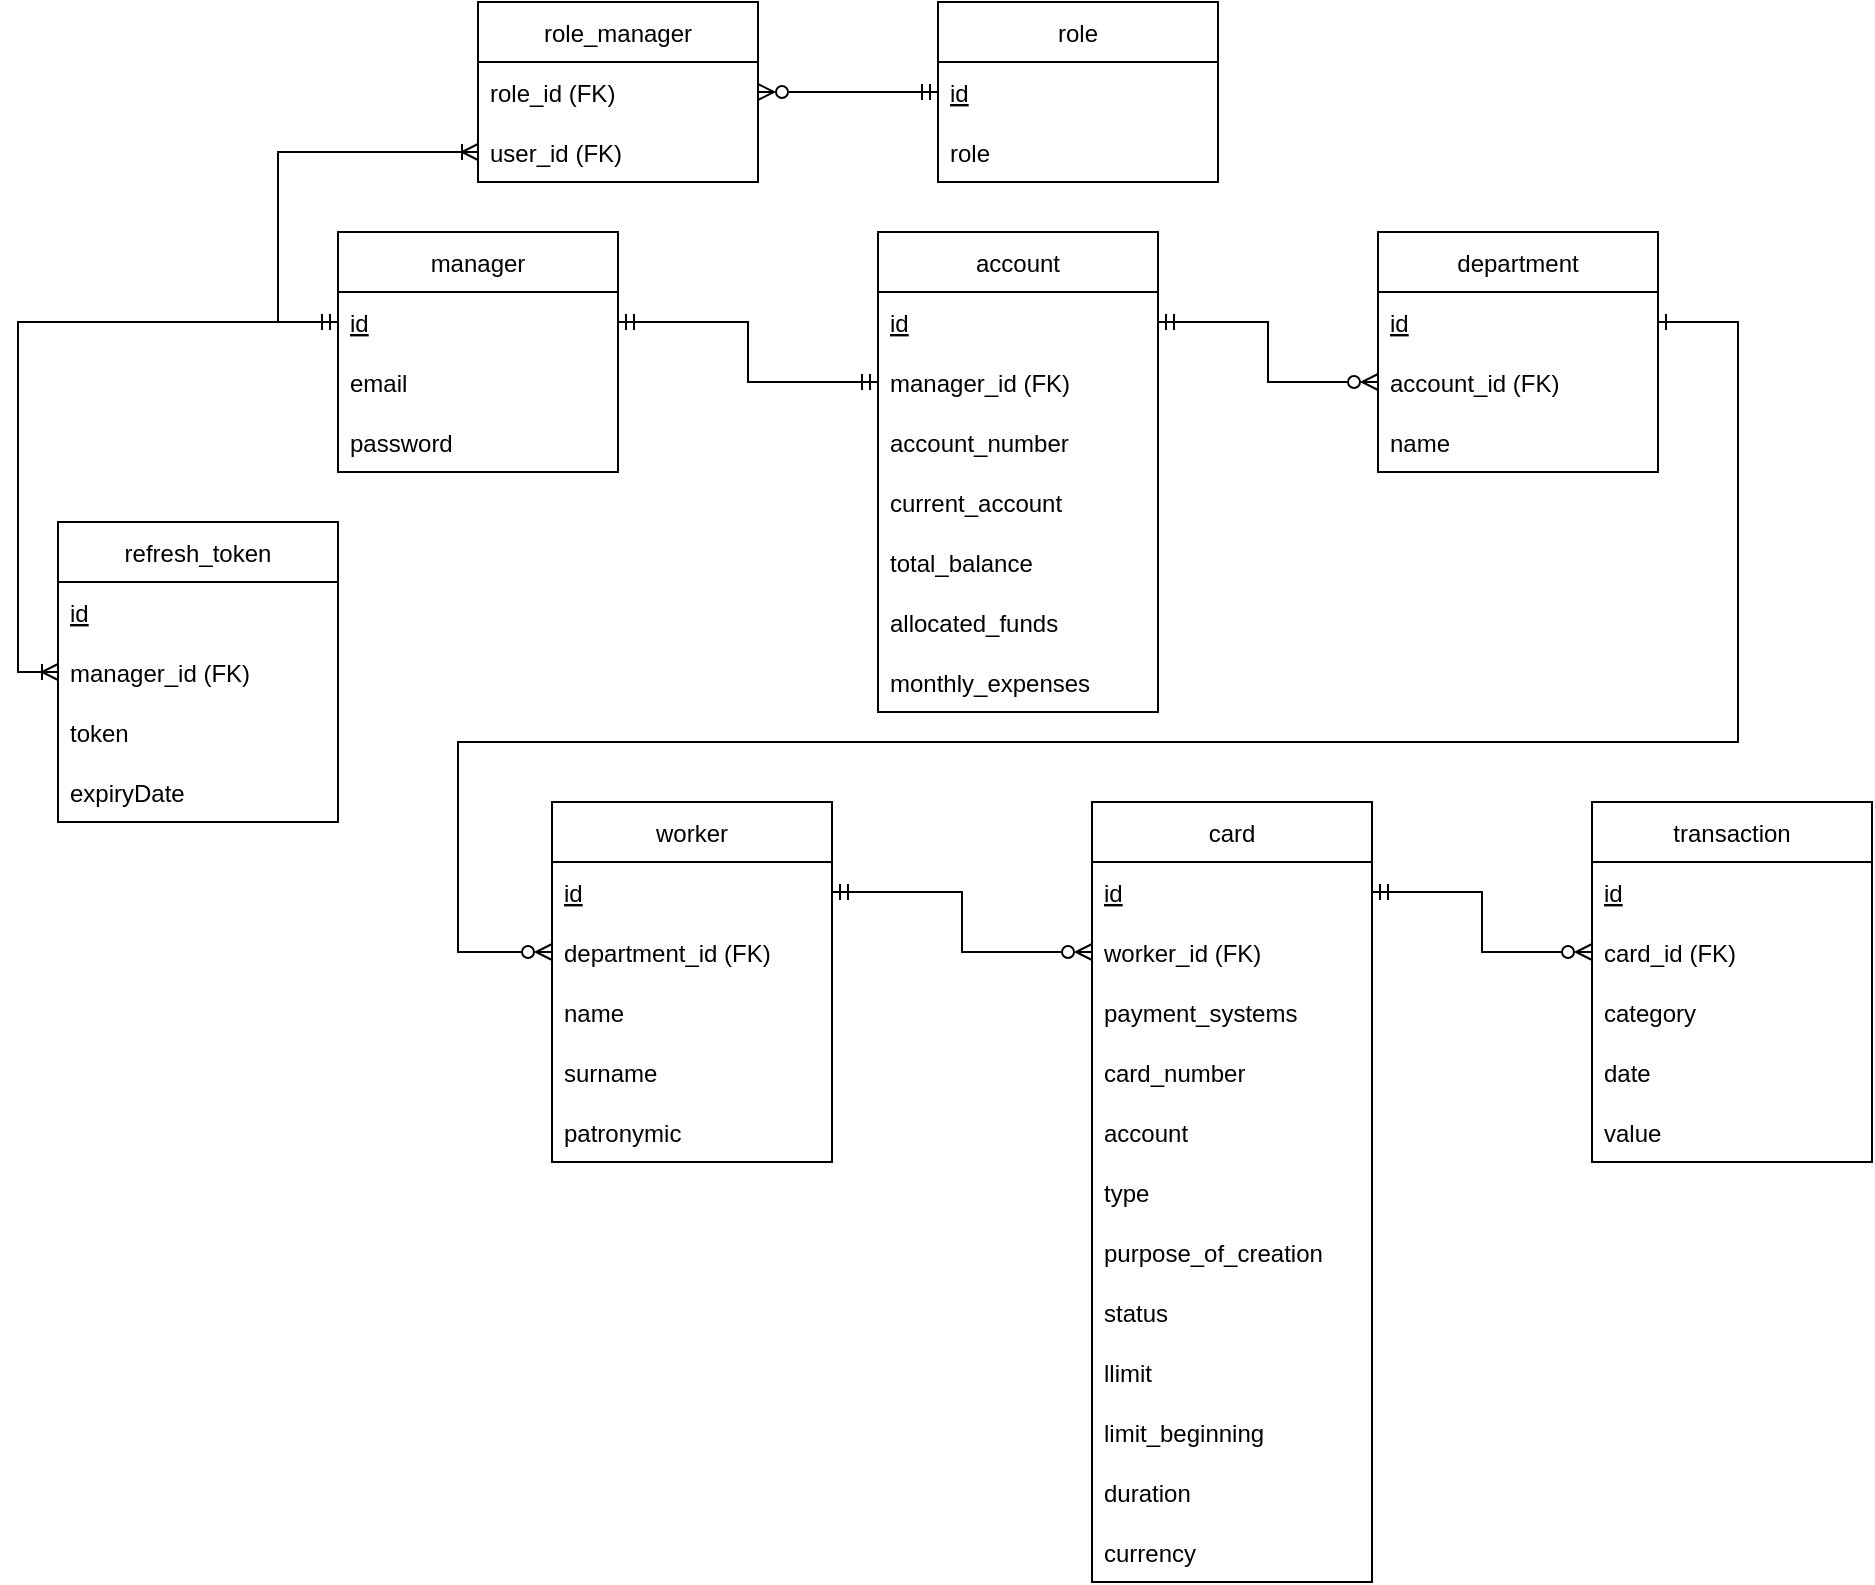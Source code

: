 <mxfile version="15.8.8" type="device"><diagram id="fV8NuC_IhSABXQQTqn1Q" name="Page-1"><mxGraphModel dx="2489" dy="1965" grid="1" gridSize="10" guides="1" tooltips="1" connect="1" arrows="1" fold="1" page="1" pageScale="1" pageWidth="827" pageHeight="1169" math="0" shadow="0"><root><mxCell id="0"/><mxCell id="1" parent="0"/><mxCell id="YcEs4hc1Zq2aLNJtnhcE-54" style="edgeStyle=orthogonalEdgeStyle;rounded=0;orthogonalLoop=1;jettySize=auto;html=1;entryX=0;entryY=0.5;entryDx=0;entryDy=0;startArrow=ERmandOne;startFill=0;exitX=1;exitY=0.5;exitDx=0;exitDy=0;endArrow=ERmandOne;endFill=0;" parent="1" source="EOYDnTgEc_vNznU8tial-6" target="YcEs4hc1Zq2aLNJtnhcE-50" edge="1"><mxGeometry relative="1" as="geometry"/></mxCell><mxCell id="1jyUmRkL_I3DHBVLjQzw-10" style="edgeStyle=orthogonalEdgeStyle;rounded=0;orthogonalLoop=1;jettySize=auto;html=1;exitX=0;exitY=0.5;exitDx=0;exitDy=0;startArrow=ERmandOne;startFill=0;endArrow=ERoneToMany;endFill=0;entryX=0;entryY=0.5;entryDx=0;entryDy=0;" edge="1" parent="1" source="EOYDnTgEc_vNznU8tial-6" target="1jyUmRkL_I3DHBVLjQzw-7"><mxGeometry relative="1" as="geometry"><mxPoint x="130" y="-35" as="targetPoint"/><Array as="points"><mxPoint x="30" y="80"/><mxPoint x="30" y="-5"/></Array></mxGeometry></mxCell><mxCell id="1jyUmRkL_I3DHBVLjQzw-16" style="edgeStyle=orthogonalEdgeStyle;rounded=0;orthogonalLoop=1;jettySize=auto;html=1;entryX=0;entryY=0.5;entryDx=0;entryDy=0;startArrow=ERmandOne;startFill=0;endArrow=ERoneToMany;endFill=0;exitX=0;exitY=0.5;exitDx=0;exitDy=0;" edge="1" parent="1" source="EOYDnTgEc_vNznU8tial-6" target="1jyUmRkL_I3DHBVLjQzw-13"><mxGeometry relative="1" as="geometry"/></mxCell><mxCell id="YcEs4hc1Zq2aLNJtnhcE-1" value="manager" style="swimlane;fontStyle=0;childLayout=stackLayout;horizontal=1;startSize=30;horizontalStack=0;resizeParent=1;resizeParentMax=0;resizeLast=0;collapsible=1;marginBottom=0;" parent="1" vertex="1"><mxGeometry x="60" y="35" width="140" height="120" as="geometry"/></mxCell><mxCell id="EOYDnTgEc_vNznU8tial-6" value="id" style="text;strokeColor=none;fillColor=none;align=left;verticalAlign=middle;spacingLeft=4;spacingRight=4;overflow=hidden;points=[[0,0.5],[1,0.5]];portConstraint=eastwest;rotatable=0;fontStyle=4" parent="YcEs4hc1Zq2aLNJtnhcE-1" vertex="1"><mxGeometry y="30" width="140" height="30" as="geometry"/></mxCell><mxCell id="YcEs4hc1Zq2aLNJtnhcE-3" value="email" style="text;strokeColor=none;fillColor=none;align=left;verticalAlign=middle;spacingLeft=4;spacingRight=4;overflow=hidden;points=[[0,0.5],[1,0.5]];portConstraint=eastwest;rotatable=0;" parent="YcEs4hc1Zq2aLNJtnhcE-1" vertex="1"><mxGeometry y="60" width="140" height="30" as="geometry"/></mxCell><mxCell id="YcEs4hc1Zq2aLNJtnhcE-4" value="password" style="text;strokeColor=none;fillColor=none;align=left;verticalAlign=middle;spacingLeft=4;spacingRight=4;overflow=hidden;points=[[0,0.5],[1,0.5]];portConstraint=eastwest;rotatable=0;" parent="YcEs4hc1Zq2aLNJtnhcE-1" vertex="1"><mxGeometry y="90" width="140" height="30" as="geometry"/></mxCell><mxCell id="YcEs4hc1Zq2aLNJtnhcE-33" value="card" style="swimlane;fontStyle=0;childLayout=stackLayout;horizontal=1;startSize=30;horizontalStack=0;resizeParent=1;resizeParentMax=0;resizeLast=0;collapsible=1;marginBottom=0;" parent="1" vertex="1"><mxGeometry x="437" y="320" width="140" height="390" as="geometry"/></mxCell><mxCell id="YcEs4hc1Zq2aLNJtnhcE-34" value="id" style="text;strokeColor=none;fillColor=none;align=left;verticalAlign=middle;spacingLeft=4;spacingRight=4;overflow=hidden;points=[[0,0.5],[1,0.5]];portConstraint=eastwest;rotatable=0;fontStyle=4" parent="YcEs4hc1Zq2aLNJtnhcE-33" vertex="1"><mxGeometry y="30" width="140" height="30" as="geometry"/></mxCell><mxCell id="YcEs4hc1Zq2aLNJtnhcE-35" value="worker_id (FK)" style="text;strokeColor=none;fillColor=none;align=left;verticalAlign=middle;spacingLeft=4;spacingRight=4;overflow=hidden;points=[[0,0.5],[1,0.5]];portConstraint=eastwest;rotatable=0;" parent="YcEs4hc1Zq2aLNJtnhcE-33" vertex="1"><mxGeometry y="60" width="140" height="30" as="geometry"/></mxCell><mxCell id="mhZmct1hZo7QD02tIn7t-14" value="payment_systems" style="text;strokeColor=none;fillColor=none;align=left;verticalAlign=middle;spacingLeft=4;spacingRight=4;overflow=hidden;points=[[0,0.5],[1,0.5]];portConstraint=eastwest;rotatable=0;" parent="YcEs4hc1Zq2aLNJtnhcE-33" vertex="1"><mxGeometry y="90" width="140" height="30" as="geometry"/></mxCell><mxCell id="YcEs4hc1Zq2aLNJtnhcE-36" value="card_number" style="text;strokeColor=none;fillColor=none;align=left;verticalAlign=middle;spacingLeft=4;spacingRight=4;overflow=hidden;points=[[0,0.5],[1,0.5]];portConstraint=eastwest;rotatable=0;" parent="YcEs4hc1Zq2aLNJtnhcE-33" vertex="1"><mxGeometry y="120" width="140" height="30" as="geometry"/></mxCell><mxCell id="mhZmct1hZo7QD02tIn7t-21" value="account" style="text;strokeColor=none;fillColor=none;align=left;verticalAlign=middle;spacingLeft=4;spacingRight=4;overflow=hidden;points=[[0,0.5],[1,0.5]];portConstraint=eastwest;rotatable=0;" parent="YcEs4hc1Zq2aLNJtnhcE-33" vertex="1"><mxGeometry y="150" width="140" height="30" as="geometry"/></mxCell><mxCell id="mhZmct1hZo7QD02tIn7t-15" value="type" style="text;strokeColor=none;fillColor=none;align=left;verticalAlign=middle;spacingLeft=4;spacingRight=4;overflow=hidden;points=[[0,0.5],[1,0.5]];portConstraint=eastwest;rotatable=0;" parent="YcEs4hc1Zq2aLNJtnhcE-33" vertex="1"><mxGeometry y="180" width="140" height="30" as="geometry"/></mxCell><mxCell id="mhZmct1hZo7QD02tIn7t-16" value="purpose_of_creation" style="text;strokeColor=none;fillColor=none;align=left;verticalAlign=middle;spacingLeft=4;spacingRight=4;overflow=hidden;points=[[0,0.5],[1,0.5]];portConstraint=eastwest;rotatable=0;" parent="YcEs4hc1Zq2aLNJtnhcE-33" vertex="1"><mxGeometry y="210" width="140" height="30" as="geometry"/></mxCell><mxCell id="mhZmct1hZo7QD02tIn7t-19" value="status" style="text;strokeColor=none;fillColor=none;align=left;verticalAlign=middle;spacingLeft=4;spacingRight=4;overflow=hidden;points=[[0,0.5],[1,0.5]];portConstraint=eastwest;rotatable=0;" parent="YcEs4hc1Zq2aLNJtnhcE-33" vertex="1"><mxGeometry y="240" width="140" height="30" as="geometry"/></mxCell><mxCell id="mhZmct1hZo7QD02tIn7t-22" value="llimit" style="text;strokeColor=none;fillColor=none;align=left;verticalAlign=middle;spacingLeft=4;spacingRight=4;overflow=hidden;points=[[0,0.5],[1,0.5]];portConstraint=eastwest;rotatable=0;" parent="YcEs4hc1Zq2aLNJtnhcE-33" vertex="1"><mxGeometry y="270" width="140" height="30" as="geometry"/></mxCell><mxCell id="mhZmct1hZo7QD02tIn7t-24" value="limit_beginning" style="text;strokeColor=none;fillColor=none;align=left;verticalAlign=middle;spacingLeft=4;spacingRight=4;overflow=hidden;points=[[0,0.5],[1,0.5]];portConstraint=eastwest;rotatable=0;" parent="YcEs4hc1Zq2aLNJtnhcE-33" vertex="1"><mxGeometry y="300" width="140" height="30" as="geometry"/></mxCell><mxCell id="mhZmct1hZo7QD02tIn7t-25" value="duration" style="text;strokeColor=none;fillColor=none;align=left;verticalAlign=middle;spacingLeft=4;spacingRight=4;overflow=hidden;points=[[0,0.5],[1,0.5]];portConstraint=eastwest;rotatable=0;" parent="YcEs4hc1Zq2aLNJtnhcE-33" vertex="1"><mxGeometry y="330" width="140" height="30" as="geometry"/></mxCell><mxCell id="mhZmct1hZo7QD02tIn7t-26" value="currency" style="text;strokeColor=none;fillColor=none;align=left;verticalAlign=middle;spacingLeft=4;spacingRight=4;overflow=hidden;points=[[0,0.5],[1,0.5]];portConstraint=eastwest;rotatable=0;" parent="YcEs4hc1Zq2aLNJtnhcE-33" vertex="1"><mxGeometry y="360" width="140" height="30" as="geometry"/></mxCell><mxCell id="YcEs4hc1Zq2aLNJtnhcE-37" value="department" style="swimlane;fontStyle=0;childLayout=stackLayout;horizontal=1;startSize=30;horizontalStack=0;resizeParent=1;resizeParentMax=0;resizeLast=0;collapsible=1;marginBottom=0;" parent="1" vertex="1"><mxGeometry x="580" y="35" width="140" height="120" as="geometry"/></mxCell><mxCell id="YcEs4hc1Zq2aLNJtnhcE-38" value="id" style="text;strokeColor=none;fillColor=none;align=left;verticalAlign=middle;spacingLeft=4;spacingRight=4;overflow=hidden;points=[[0,0.5],[1,0.5]];portConstraint=eastwest;rotatable=0;fontStyle=4" parent="YcEs4hc1Zq2aLNJtnhcE-37" vertex="1"><mxGeometry y="30" width="140" height="30" as="geometry"/></mxCell><mxCell id="YcEs4hc1Zq2aLNJtnhcE-40" value="account_id (FK)" style="text;strokeColor=none;fillColor=none;align=left;verticalAlign=middle;spacingLeft=4;spacingRight=4;overflow=hidden;points=[[0,0.5],[1,0.5]];portConstraint=eastwest;rotatable=0;" parent="YcEs4hc1Zq2aLNJtnhcE-37" vertex="1"><mxGeometry y="60" width="140" height="30" as="geometry"/></mxCell><mxCell id="mhZmct1hZo7QD02tIn7t-8" value="name" style="text;strokeColor=none;fillColor=none;align=left;verticalAlign=middle;spacingLeft=4;spacingRight=4;overflow=hidden;points=[[0,0.5],[1,0.5]];portConstraint=eastwest;rotatable=0;" parent="YcEs4hc1Zq2aLNJtnhcE-37" vertex="1"><mxGeometry y="90" width="140" height="30" as="geometry"/></mxCell><mxCell id="YcEs4hc1Zq2aLNJtnhcE-41" value="worker" style="swimlane;fontStyle=0;childLayout=stackLayout;horizontal=1;startSize=30;horizontalStack=0;resizeParent=1;resizeParentMax=0;resizeLast=0;collapsible=1;marginBottom=0;" parent="1" vertex="1"><mxGeometry x="167" y="320" width="140" height="180" as="geometry"/></mxCell><mxCell id="YcEs4hc1Zq2aLNJtnhcE-42" value="id" style="text;strokeColor=none;fillColor=none;align=left;verticalAlign=middle;spacingLeft=4;spacingRight=4;overflow=hidden;points=[[0,0.5],[1,0.5]];portConstraint=eastwest;rotatable=0;fontStyle=4" parent="YcEs4hc1Zq2aLNJtnhcE-41" vertex="1"><mxGeometry y="30" width="140" height="30" as="geometry"/></mxCell><mxCell id="YcEs4hc1Zq2aLNJtnhcE-43" value="department_id (FK)" style="text;strokeColor=none;fillColor=none;align=left;verticalAlign=middle;spacingLeft=4;spacingRight=4;overflow=hidden;points=[[0,0.5],[1,0.5]];portConstraint=eastwest;rotatable=0;" parent="YcEs4hc1Zq2aLNJtnhcE-41" vertex="1"><mxGeometry y="60" width="140" height="30" as="geometry"/></mxCell><mxCell id="EOYDnTgEc_vNznU8tial-10" value="name" style="text;strokeColor=none;fillColor=none;align=left;verticalAlign=middle;spacingLeft=4;spacingRight=4;overflow=hidden;points=[[0,0.5],[1,0.5]];portConstraint=eastwest;rotatable=0;" parent="YcEs4hc1Zq2aLNJtnhcE-41" vertex="1"><mxGeometry y="90" width="140" height="30" as="geometry"/></mxCell><mxCell id="mhZmct1hZo7QD02tIn7t-9" value="surname" style="text;strokeColor=none;fillColor=none;align=left;verticalAlign=middle;spacingLeft=4;spacingRight=4;overflow=hidden;points=[[0,0.5],[1,0.5]];portConstraint=eastwest;rotatable=0;" parent="YcEs4hc1Zq2aLNJtnhcE-41" vertex="1"><mxGeometry y="120" width="140" height="30" as="geometry"/></mxCell><mxCell id="mhZmct1hZo7QD02tIn7t-10" value="patronymic" style="text;strokeColor=none;fillColor=none;align=left;verticalAlign=middle;spacingLeft=4;spacingRight=4;overflow=hidden;points=[[0,0.5],[1,0.5]];portConstraint=eastwest;rotatable=0;" parent="YcEs4hc1Zq2aLNJtnhcE-41" vertex="1"><mxGeometry y="150" width="140" height="30" as="geometry"/></mxCell><mxCell id="YcEs4hc1Zq2aLNJtnhcE-45" value="transaction" style="swimlane;fontStyle=0;childLayout=stackLayout;horizontal=1;startSize=30;horizontalStack=0;resizeParent=1;resizeParentMax=0;resizeLast=0;collapsible=1;marginBottom=0;" parent="1" vertex="1"><mxGeometry x="687" y="320" width="140" height="180" as="geometry"/></mxCell><mxCell id="YcEs4hc1Zq2aLNJtnhcE-47" value="id" style="text;strokeColor=none;fillColor=none;align=left;verticalAlign=middle;spacingLeft=4;spacingRight=4;overflow=hidden;points=[[0,0.5],[1,0.5]];portConstraint=eastwest;rotatable=0;fontStyle=4" parent="YcEs4hc1Zq2aLNJtnhcE-45" vertex="1"><mxGeometry y="30" width="140" height="30" as="geometry"/></mxCell><mxCell id="YcEs4hc1Zq2aLNJtnhcE-46" value="card_id (FK)" style="text;strokeColor=none;fillColor=none;align=left;verticalAlign=middle;spacingLeft=4;spacingRight=4;overflow=hidden;points=[[0,0.5],[1,0.5]];portConstraint=eastwest;rotatable=0;" parent="YcEs4hc1Zq2aLNJtnhcE-45" vertex="1"><mxGeometry y="60" width="140" height="30" as="geometry"/></mxCell><mxCell id="YcEs4hc1Zq2aLNJtnhcE-48" value="category" style="text;strokeColor=none;fillColor=none;align=left;verticalAlign=middle;spacingLeft=4;spacingRight=4;overflow=hidden;points=[[0,0.5],[1,0.5]];portConstraint=eastwest;rotatable=0;" parent="YcEs4hc1Zq2aLNJtnhcE-45" vertex="1"><mxGeometry y="90" width="140" height="30" as="geometry"/></mxCell><mxCell id="mhZmct1hZo7QD02tIn7t-17" value="date" style="text;strokeColor=none;fillColor=none;align=left;verticalAlign=middle;spacingLeft=4;spacingRight=4;overflow=hidden;points=[[0,0.5],[1,0.5]];portConstraint=eastwest;rotatable=0;" parent="YcEs4hc1Zq2aLNJtnhcE-45" vertex="1"><mxGeometry y="120" width="140" height="30" as="geometry"/></mxCell><mxCell id="mhZmct1hZo7QD02tIn7t-18" value="value" style="text;strokeColor=none;fillColor=none;align=left;verticalAlign=middle;spacingLeft=4;spacingRight=4;overflow=hidden;points=[[0,0.5],[1,0.5]];portConstraint=eastwest;rotatable=0;" parent="YcEs4hc1Zq2aLNJtnhcE-45" vertex="1"><mxGeometry y="150" width="140" height="30" as="geometry"/></mxCell><mxCell id="YcEs4hc1Zq2aLNJtnhcE-49" value="account" style="swimlane;fontStyle=0;childLayout=stackLayout;horizontal=1;startSize=30;horizontalStack=0;resizeParent=1;resizeParentMax=0;resizeLast=0;collapsible=1;marginBottom=0;" parent="1" vertex="1"><mxGeometry x="330" y="35" width="140" height="240" as="geometry"/></mxCell><mxCell id="YcEs4hc1Zq2aLNJtnhcE-51" value="id" style="text;strokeColor=none;fillColor=none;align=left;verticalAlign=middle;spacingLeft=4;spacingRight=4;overflow=hidden;points=[[0,0.5],[1,0.5]];portConstraint=eastwest;rotatable=0;fontStyle=4" parent="YcEs4hc1Zq2aLNJtnhcE-49" vertex="1"><mxGeometry y="30" width="140" height="30" as="geometry"/></mxCell><mxCell id="YcEs4hc1Zq2aLNJtnhcE-50" value="manager_id (FK)" style="text;strokeColor=none;fillColor=none;align=left;verticalAlign=middle;spacingLeft=4;spacingRight=4;overflow=hidden;points=[[0,0.5],[1,0.5]];portConstraint=eastwest;rotatable=0;" parent="YcEs4hc1Zq2aLNJtnhcE-49" vertex="1"><mxGeometry y="60" width="140" height="30" as="geometry"/></mxCell><mxCell id="mhZmct1hZo7QD02tIn7t-7" value="account_number" style="text;strokeColor=none;fillColor=none;align=left;verticalAlign=middle;spacingLeft=4;spacingRight=4;overflow=hidden;points=[[0,0.5],[1,0.5]];portConstraint=eastwest;rotatable=0;" parent="YcEs4hc1Zq2aLNJtnhcE-49" vertex="1"><mxGeometry y="90" width="140" height="30" as="geometry"/></mxCell><mxCell id="YcEs4hc1Zq2aLNJtnhcE-52" value="current_account" style="text;strokeColor=none;fillColor=none;align=left;verticalAlign=middle;spacingLeft=4;spacingRight=4;overflow=hidden;points=[[0,0.5],[1,0.5]];portConstraint=eastwest;rotatable=0;" parent="YcEs4hc1Zq2aLNJtnhcE-49" vertex="1"><mxGeometry y="120" width="140" height="30" as="geometry"/></mxCell><mxCell id="mhZmct1hZo7QD02tIn7t-2" value="total_balance" style="text;strokeColor=none;fillColor=none;align=left;verticalAlign=middle;spacingLeft=4;spacingRight=4;overflow=hidden;points=[[0,0.5],[1,0.5]];portConstraint=eastwest;rotatable=0;" parent="YcEs4hc1Zq2aLNJtnhcE-49" vertex="1"><mxGeometry y="150" width="140" height="30" as="geometry"/></mxCell><mxCell id="mhZmct1hZo7QD02tIn7t-3" value="allocated_funds" style="text;strokeColor=none;fillColor=none;align=left;verticalAlign=middle;spacingLeft=4;spacingRight=4;overflow=hidden;points=[[0,0.5],[1,0.5]];portConstraint=eastwest;rotatable=0;" parent="YcEs4hc1Zq2aLNJtnhcE-49" vertex="1"><mxGeometry y="180" width="140" height="30" as="geometry"/></mxCell><mxCell id="mhZmct1hZo7QD02tIn7t-4" value="monthly_expenses" style="text;strokeColor=none;fillColor=none;align=left;verticalAlign=middle;spacingLeft=4;spacingRight=4;overflow=hidden;points=[[0,0.5],[1,0.5]];portConstraint=eastwest;rotatable=0;" parent="YcEs4hc1Zq2aLNJtnhcE-49" vertex="1"><mxGeometry y="210" width="140" height="30" as="geometry"/></mxCell><mxCell id="EOYDnTgEc_vNznU8tial-5" value="" style="edgeStyle=orthogonalEdgeStyle;rounded=0;orthogonalLoop=1;jettySize=auto;html=1;startArrow=ERmandOne;startFill=0;endArrow=ERzeroToMany;endFill=0;exitX=1;exitY=0.5;exitDx=0;exitDy=0;" parent="1" source="YcEs4hc1Zq2aLNJtnhcE-51" target="YcEs4hc1Zq2aLNJtnhcE-40" edge="1"><mxGeometry relative="1" as="geometry"><mxPoint x="470" y="110" as="sourcePoint"/></mxGeometry></mxCell><mxCell id="EOYDnTgEc_vNznU8tial-7" style="edgeStyle=orthogonalEdgeStyle;rounded=0;orthogonalLoop=1;jettySize=auto;html=1;entryX=0;entryY=0.5;entryDx=0;entryDy=0;startArrow=ERone;startFill=0;endArrow=ERzeroToMany;endFill=0;exitX=1;exitY=0.5;exitDx=0;exitDy=0;" parent="1" source="YcEs4hc1Zq2aLNJtnhcE-38" target="YcEs4hc1Zq2aLNJtnhcE-43" edge="1"><mxGeometry relative="1" as="geometry"><Array as="points"><mxPoint x="760" y="80"/><mxPoint x="760" y="290"/><mxPoint x="120" y="290"/><mxPoint x="120" y="395"/></Array><mxPoint x="580" y="140" as="sourcePoint"/></mxGeometry></mxCell><mxCell id="EOYDnTgEc_vNznU8tial-9" style="edgeStyle=orthogonalEdgeStyle;rounded=0;orthogonalLoop=1;jettySize=auto;html=1;entryX=0;entryY=0.5;entryDx=0;entryDy=0;startArrow=ERmandOne;startFill=0;endArrow=ERzeroToMany;endFill=0;exitX=1;exitY=0.5;exitDx=0;exitDy=0;" parent="1" source="YcEs4hc1Zq2aLNJtnhcE-42" target="YcEs4hc1Zq2aLNJtnhcE-35" edge="1"><mxGeometry relative="1" as="geometry"/></mxCell><mxCell id="EOYDnTgEc_vNznU8tial-11" value="" style="edgeStyle=orthogonalEdgeStyle;rounded=0;orthogonalLoop=1;jettySize=auto;html=1;startArrow=ERmandOne;startFill=0;endArrow=ERzeroToMany;endFill=0;entryX=0;entryY=0.5;entryDx=0;entryDy=0;exitX=1;exitY=0.5;exitDx=0;exitDy=0;" parent="1" source="YcEs4hc1Zq2aLNJtnhcE-34" target="YcEs4hc1Zq2aLNJtnhcE-46" edge="1"><mxGeometry relative="1" as="geometry"/></mxCell><mxCell id="1jyUmRkL_I3DHBVLjQzw-9" style="edgeStyle=orthogonalEdgeStyle;rounded=0;orthogonalLoop=1;jettySize=auto;html=1;entryX=1;entryY=0.5;entryDx=0;entryDy=0;startArrow=ERmandOne;startFill=0;endArrow=ERzeroToMany;endFill=0;exitX=0;exitY=0.5;exitDx=0;exitDy=0;" edge="1" parent="1" source="1jyUmRkL_I3DHBVLjQzw-2" target="1jyUmRkL_I3DHBVLjQzw-6"><mxGeometry relative="1" as="geometry"/></mxCell><mxCell id="1jyUmRkL_I3DHBVLjQzw-1" value="role" style="swimlane;fontStyle=0;childLayout=stackLayout;horizontal=1;startSize=30;horizontalStack=0;resizeParent=1;resizeParentMax=0;resizeLast=0;collapsible=1;marginBottom=0;" vertex="1" parent="1"><mxGeometry x="360" y="-80" width="140" height="90" as="geometry"/></mxCell><mxCell id="1jyUmRkL_I3DHBVLjQzw-2" value="id" style="text;strokeColor=none;fillColor=none;align=left;verticalAlign=middle;spacingLeft=4;spacingRight=4;overflow=hidden;points=[[0,0.5],[1,0.5]];portConstraint=eastwest;rotatable=0;fontStyle=4" vertex="1" parent="1jyUmRkL_I3DHBVLjQzw-1"><mxGeometry y="30" width="140" height="30" as="geometry"/></mxCell><mxCell id="1jyUmRkL_I3DHBVLjQzw-3" value="role" style="text;strokeColor=none;fillColor=none;align=left;verticalAlign=middle;spacingLeft=4;spacingRight=4;overflow=hidden;points=[[0,0.5],[1,0.5]];portConstraint=eastwest;rotatable=0;" vertex="1" parent="1jyUmRkL_I3DHBVLjQzw-1"><mxGeometry y="60" width="140" height="30" as="geometry"/></mxCell><mxCell id="1jyUmRkL_I3DHBVLjQzw-5" value="role_manager" style="swimlane;fontStyle=0;childLayout=stackLayout;horizontal=1;startSize=30;horizontalStack=0;resizeParent=1;resizeParentMax=0;resizeLast=0;collapsible=1;marginBottom=0;" vertex="1" parent="1"><mxGeometry x="130" y="-80" width="140" height="90" as="geometry"/></mxCell><mxCell id="1jyUmRkL_I3DHBVLjQzw-6" value="role_id (FK)" style="text;strokeColor=none;fillColor=none;align=left;verticalAlign=middle;spacingLeft=4;spacingRight=4;overflow=hidden;points=[[0,0.5],[1,0.5]];portConstraint=eastwest;rotatable=0;" vertex="1" parent="1jyUmRkL_I3DHBVLjQzw-5"><mxGeometry y="30" width="140" height="30" as="geometry"/></mxCell><mxCell id="1jyUmRkL_I3DHBVLjQzw-7" value="user_id (FK)" style="text;strokeColor=none;fillColor=none;align=left;verticalAlign=middle;spacingLeft=4;spacingRight=4;overflow=hidden;points=[[0,0.5],[1,0.5]];portConstraint=eastwest;rotatable=0;" vertex="1" parent="1jyUmRkL_I3DHBVLjQzw-5"><mxGeometry y="60" width="140" height="30" as="geometry"/></mxCell><mxCell id="1jyUmRkL_I3DHBVLjQzw-11" value="refresh_token" style="swimlane;fontStyle=0;childLayout=stackLayout;horizontal=1;startSize=30;horizontalStack=0;resizeParent=1;resizeParentMax=0;resizeLast=0;collapsible=1;marginBottom=0;" vertex="1" parent="1"><mxGeometry x="-80" y="180" width="140" height="150" as="geometry"/></mxCell><mxCell id="1jyUmRkL_I3DHBVLjQzw-12" value="id" style="text;strokeColor=none;fillColor=none;align=left;verticalAlign=middle;spacingLeft=4;spacingRight=4;overflow=hidden;points=[[0,0.5],[1,0.5]];portConstraint=eastwest;rotatable=0;fontStyle=4" vertex="1" parent="1jyUmRkL_I3DHBVLjQzw-11"><mxGeometry y="30" width="140" height="30" as="geometry"/></mxCell><mxCell id="1jyUmRkL_I3DHBVLjQzw-13" value="manager_id (FK)" style="text;strokeColor=none;fillColor=none;align=left;verticalAlign=middle;spacingLeft=4;spacingRight=4;overflow=hidden;points=[[0,0.5],[1,0.5]];portConstraint=eastwest;rotatable=0;" vertex="1" parent="1jyUmRkL_I3DHBVLjQzw-11"><mxGeometry y="60" width="140" height="30" as="geometry"/></mxCell><mxCell id="1jyUmRkL_I3DHBVLjQzw-14" value="token" style="text;strokeColor=none;fillColor=none;align=left;verticalAlign=middle;spacingLeft=4;spacingRight=4;overflow=hidden;points=[[0,0.5],[1,0.5]];portConstraint=eastwest;rotatable=0;" vertex="1" parent="1jyUmRkL_I3DHBVLjQzw-11"><mxGeometry y="90" width="140" height="30" as="geometry"/></mxCell><mxCell id="1jyUmRkL_I3DHBVLjQzw-15" value="expiryDate" style="text;strokeColor=none;fillColor=none;align=left;verticalAlign=middle;spacingLeft=4;spacingRight=4;overflow=hidden;points=[[0,0.5],[1,0.5]];portConstraint=eastwest;rotatable=0;" vertex="1" parent="1jyUmRkL_I3DHBVLjQzw-11"><mxGeometry y="120" width="140" height="30" as="geometry"/></mxCell></root></mxGraphModel></diagram></mxfile>